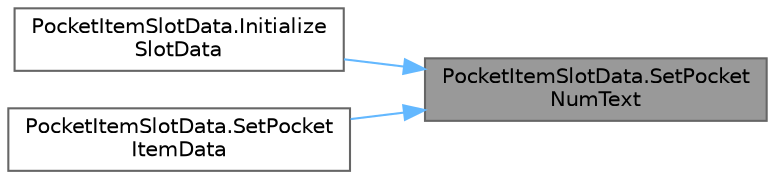 digraph "PocketItemSlotData.SetPocketNumText"
{
 // LATEX_PDF_SIZE
  bgcolor="transparent";
  edge [fontname=Helvetica,fontsize=10,labelfontname=Helvetica,labelfontsize=10];
  node [fontname=Helvetica,fontsize=10,shape=box,height=0.2,width=0.4];
  rankdir="RL";
  Node1 [id="Node000001",label="PocketItemSlotData.SetPocket\lNumText",height=0.2,width=0.4,color="gray40", fillcolor="grey60", style="filled", fontcolor="black",tooltip=" "];
  Node1 -> Node2 [id="edge1_Node000001_Node000002",dir="back",color="steelblue1",style="solid",tooltip=" "];
  Node2 [id="Node000002",label="PocketItemSlotData.Initialize\lSlotData",height=0.2,width=0.4,color="grey40", fillcolor="white", style="filled",URL="$class_pocket_item_slot_data.html#a66dcae3b7644f848ad493878f177dd65",tooltip=" "];
  Node1 -> Node3 [id="edge2_Node000001_Node000003",dir="back",color="steelblue1",style="solid",tooltip=" "];
  Node3 [id="Node000003",label="PocketItemSlotData.SetPocket\lItemData",height=0.2,width=0.4,color="grey40", fillcolor="white", style="filled",URL="$class_pocket_item_slot_data.html#ae8b8ea43c6dade5003f379c79137ed02",tooltip=" "];
}
